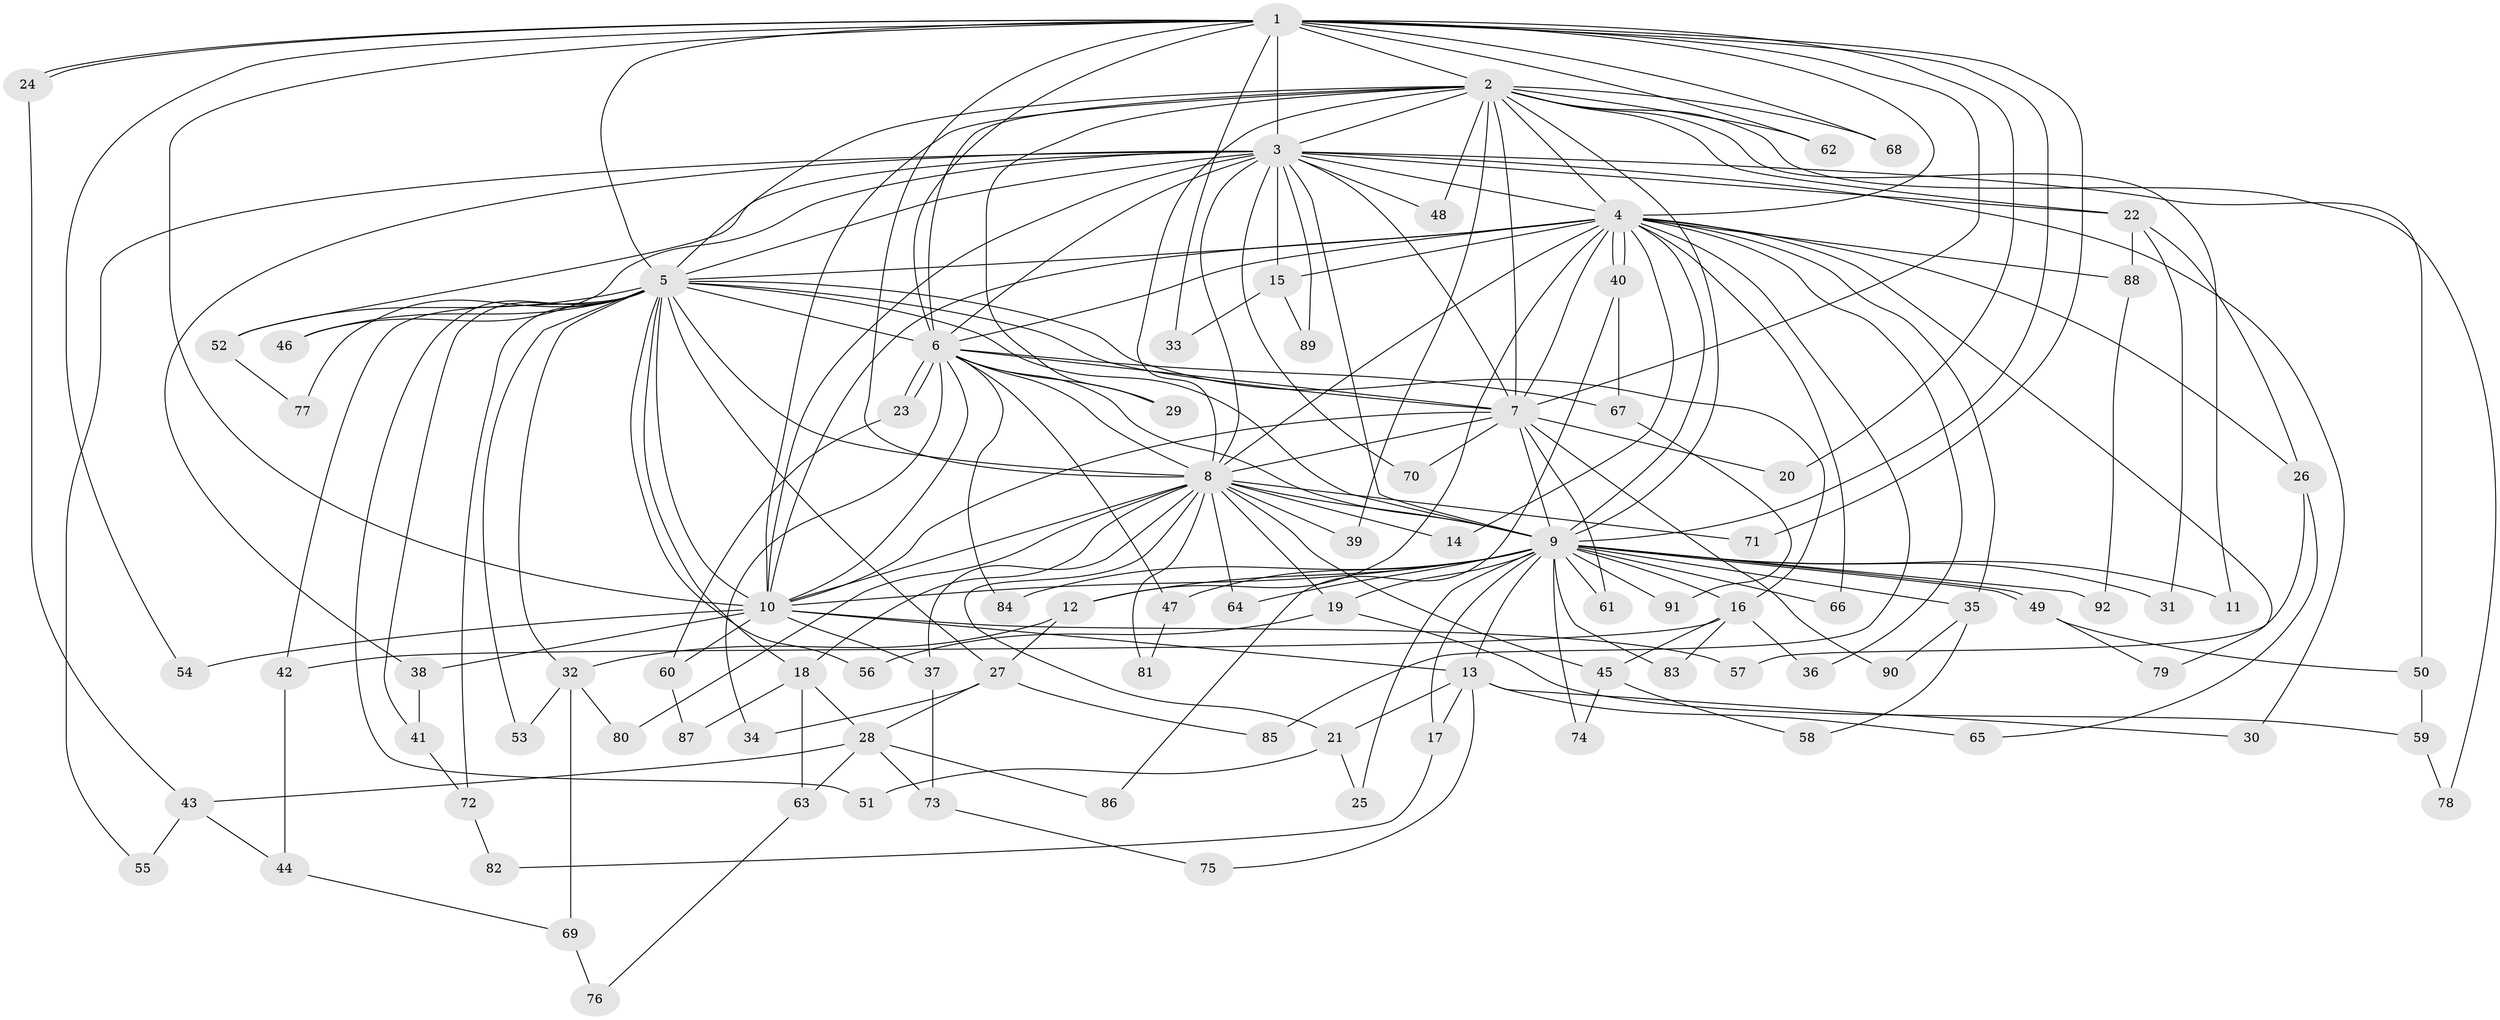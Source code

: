 // coarse degree distribution, {20: 0.02702702702702703, 3: 0.2972972972972973, 7: 0.02702702702702703, 12: 0.08108108108108109, 2: 0.08108108108108109, 4: 0.24324324324324326, 13: 0.02702702702702703, 8: 0.02702702702702703, 15: 0.02702702702702703, 16: 0.02702702702702703, 14: 0.02702702702702703, 17: 0.02702702702702703, 5: 0.08108108108108109}
// Generated by graph-tools (version 1.1) at 2025/36/03/04/25 23:36:22]
// undirected, 92 vertices, 209 edges
graph export_dot {
  node [color=gray90,style=filled];
  1;
  2;
  3;
  4;
  5;
  6;
  7;
  8;
  9;
  10;
  11;
  12;
  13;
  14;
  15;
  16;
  17;
  18;
  19;
  20;
  21;
  22;
  23;
  24;
  25;
  26;
  27;
  28;
  29;
  30;
  31;
  32;
  33;
  34;
  35;
  36;
  37;
  38;
  39;
  40;
  41;
  42;
  43;
  44;
  45;
  46;
  47;
  48;
  49;
  50;
  51;
  52;
  53;
  54;
  55;
  56;
  57;
  58;
  59;
  60;
  61;
  62;
  63;
  64;
  65;
  66;
  67;
  68;
  69;
  70;
  71;
  72;
  73;
  74;
  75;
  76;
  77;
  78;
  79;
  80;
  81;
  82;
  83;
  84;
  85;
  86;
  87;
  88;
  89;
  90;
  91;
  92;
  1 -- 2;
  1 -- 3;
  1 -- 4;
  1 -- 5;
  1 -- 6;
  1 -- 7;
  1 -- 8;
  1 -- 9;
  1 -- 10;
  1 -- 20;
  1 -- 24;
  1 -- 24;
  1 -- 33;
  1 -- 54;
  1 -- 62;
  1 -- 68;
  1 -- 71;
  2 -- 3;
  2 -- 4;
  2 -- 5;
  2 -- 6;
  2 -- 7;
  2 -- 8;
  2 -- 9;
  2 -- 10;
  2 -- 11;
  2 -- 22;
  2 -- 29;
  2 -- 39;
  2 -- 48;
  2 -- 62;
  2 -- 68;
  2 -- 78;
  3 -- 4;
  3 -- 5;
  3 -- 6;
  3 -- 7;
  3 -- 8;
  3 -- 9;
  3 -- 10;
  3 -- 15;
  3 -- 22;
  3 -- 30;
  3 -- 38;
  3 -- 46;
  3 -- 48;
  3 -- 50;
  3 -- 52;
  3 -- 55;
  3 -- 70;
  3 -- 89;
  4 -- 5;
  4 -- 6;
  4 -- 7;
  4 -- 8;
  4 -- 9;
  4 -- 10;
  4 -- 12;
  4 -- 14;
  4 -- 15;
  4 -- 26;
  4 -- 35;
  4 -- 36;
  4 -- 40;
  4 -- 40;
  4 -- 66;
  4 -- 79;
  4 -- 85;
  4 -- 88;
  5 -- 6;
  5 -- 7;
  5 -- 8;
  5 -- 9;
  5 -- 10;
  5 -- 16;
  5 -- 18;
  5 -- 27;
  5 -- 32;
  5 -- 41;
  5 -- 42;
  5 -- 46;
  5 -- 51;
  5 -- 52;
  5 -- 53;
  5 -- 56;
  5 -- 72;
  5 -- 77;
  6 -- 7;
  6 -- 8;
  6 -- 9;
  6 -- 10;
  6 -- 23;
  6 -- 23;
  6 -- 29;
  6 -- 34;
  6 -- 47;
  6 -- 67;
  6 -- 84;
  7 -- 8;
  7 -- 9;
  7 -- 10;
  7 -- 20;
  7 -- 61;
  7 -- 70;
  7 -- 90;
  8 -- 9;
  8 -- 10;
  8 -- 14;
  8 -- 18;
  8 -- 19;
  8 -- 21;
  8 -- 37;
  8 -- 39;
  8 -- 45;
  8 -- 64;
  8 -- 71;
  8 -- 80;
  8 -- 81;
  9 -- 10;
  9 -- 11;
  9 -- 12;
  9 -- 13;
  9 -- 16;
  9 -- 17;
  9 -- 19;
  9 -- 25;
  9 -- 31;
  9 -- 35;
  9 -- 47;
  9 -- 49;
  9 -- 49;
  9 -- 61;
  9 -- 64;
  9 -- 66;
  9 -- 74;
  9 -- 83;
  9 -- 84;
  9 -- 91;
  9 -- 92;
  10 -- 13;
  10 -- 37;
  10 -- 38;
  10 -- 54;
  10 -- 57;
  10 -- 60;
  12 -- 27;
  12 -- 32;
  13 -- 17;
  13 -- 21;
  13 -- 30;
  13 -- 65;
  13 -- 75;
  15 -- 33;
  15 -- 89;
  16 -- 36;
  16 -- 42;
  16 -- 45;
  16 -- 83;
  17 -- 82;
  18 -- 28;
  18 -- 63;
  18 -- 87;
  19 -- 56;
  19 -- 59;
  21 -- 25;
  21 -- 51;
  22 -- 26;
  22 -- 31;
  22 -- 88;
  23 -- 60;
  24 -- 43;
  26 -- 57;
  26 -- 65;
  27 -- 28;
  27 -- 34;
  27 -- 85;
  28 -- 43;
  28 -- 63;
  28 -- 73;
  28 -- 86;
  32 -- 53;
  32 -- 69;
  32 -- 80;
  35 -- 58;
  35 -- 90;
  37 -- 73;
  38 -- 41;
  40 -- 67;
  40 -- 86;
  41 -- 72;
  42 -- 44;
  43 -- 44;
  43 -- 55;
  44 -- 69;
  45 -- 58;
  45 -- 74;
  47 -- 81;
  49 -- 50;
  49 -- 79;
  50 -- 59;
  52 -- 77;
  59 -- 78;
  60 -- 87;
  63 -- 76;
  67 -- 91;
  69 -- 76;
  72 -- 82;
  73 -- 75;
  88 -- 92;
}
